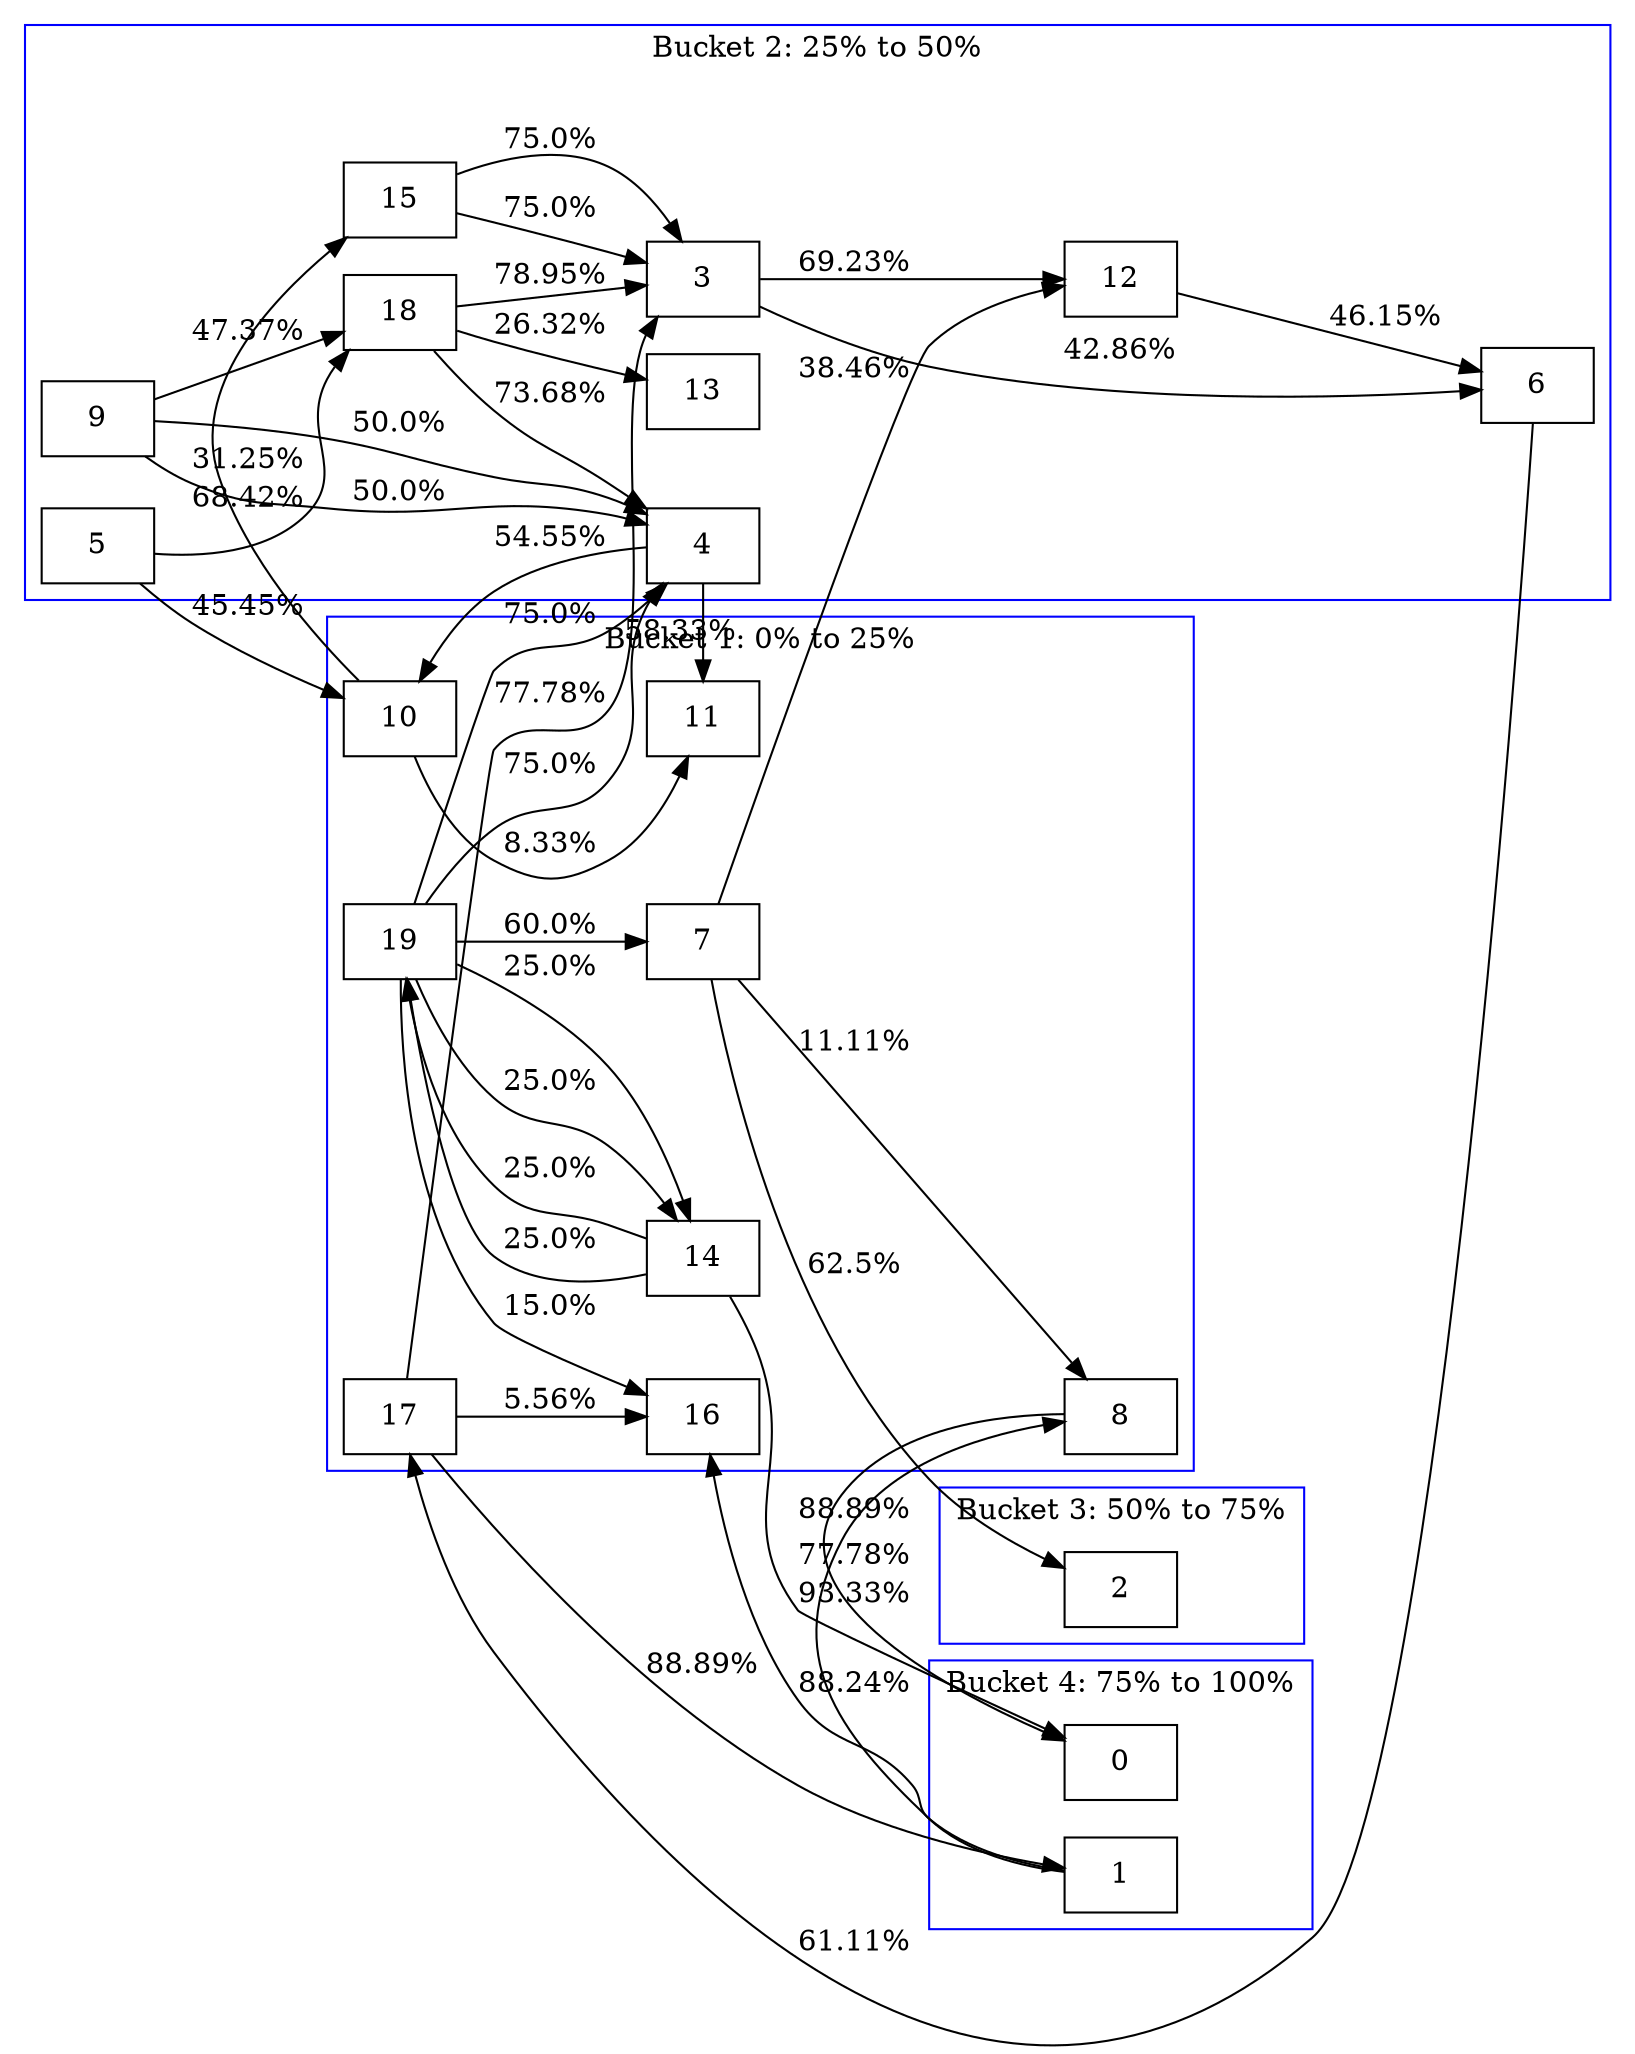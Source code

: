 digraph G {
    rankdir=LR;
    node [shape=box];
    subgraph cluster_1 {
        label="Bucket 1: 0% to 25%";
        color=blue;
        "7" -> "8" [label="11.11%", weight="11.11"];
        "10" -> "11" [label="8.33%", weight="8.33"];
        "14" -> "19" [label="25.0%", weight="25.0"];
        "17" -> "16" [label="5.56%", weight="5.56"];
        "19" -> "14" [label="25.0%", weight="25.0"];
        "19" -> "16" [label="15.0%", weight="15.0"];
    }
    subgraph cluster_2 {
        label="Bucket 2: 25% to 50%";
        color=blue;
        "3" -> "6" [label="42.86%", weight="42.86"];
        "5" -> "10" [label="45.45%", weight="45.45"];
        "7" -> "12" [label="38.46%", weight="38.46"];
        "9" -> "4" [label="50.0%", weight="50.0"];
        "9" -> "18" [label="47.37%", weight="47.37"];
        "10" -> "15" [label="31.25%", weight="31.25"];
        "12" -> "6" [label="46.15%", weight="46.15"];
        "14" -> "19" [label="25.0%", weight="25.0"];
        "18" -> "13" [label="26.32%", weight="26.32"];
        "19" -> "14" [label="25.0%", weight="25.0"];
    }
    subgraph cluster_3 {
        label="Bucket 3: 50% to 75%";
        color=blue;
        "3" -> "12" [label="69.23%", weight="69.23"];
        "4" -> "10" [label="54.55%", weight="54.55"];
        "4" -> "11" [label="58.33%", weight="58.33"];
        "5" -> "18" [label="68.42%", weight="68.42"];
        "6" -> "17" [label="61.11%", weight="61.11"];
        "7" -> "2" [label="62.5%", weight="62.5"];
        "9" -> "4" [label="50.0%", weight="50.0"];
        "15" -> "3" [label="75.0%", weight="75.0"];
        "18" -> "4" [label="73.68%", weight="73.68"];
        "19" -> "4" [label="75.0%", weight="75.0"];
        "19" -> "7" [label="60.0%", weight="60.0"];
    }
    subgraph cluster_4 {
        label="Bucket 4: 75% to 100%";
        color=blue;
        "1" -> "8" [label="77.78%", weight="77.78"];
        "1" -> "16" [label="88.24%", weight="88.24"];
        "8" -> "0" [label="88.89%", weight="88.89"];
        "14" -> "0" [label="93.33%", weight="93.33"];
        "15" -> "3" [label="75.0%", weight="75.0"];
        "17" -> "1" [label="88.89%", weight="88.89"];
        "17" -> "3" [label="77.78%", weight="77.78"];
        "18" -> "3" [label="78.95%", weight="78.95"];
        "19" -> "4" [label="75.0%", weight="75.0"];
    }
}
